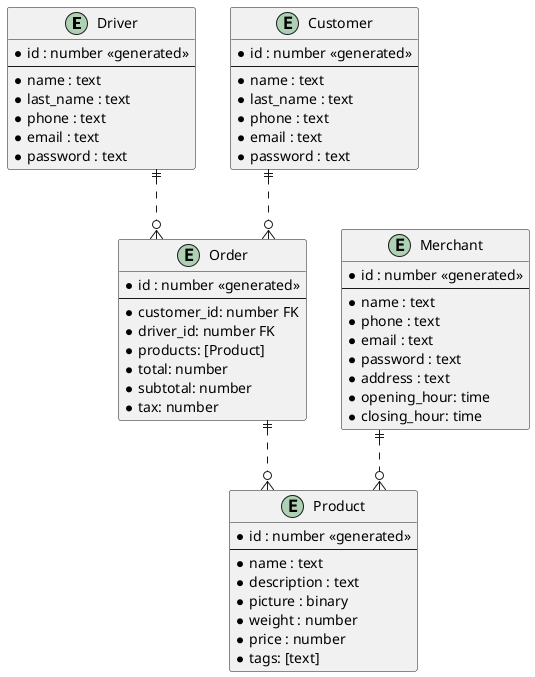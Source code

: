 @startuml

' avoid problems with angled crows feet
skinparam linetype ortho

entity "Driver" as driver {
  *id : number <<generated>>
  --
  *name : text
  *last_name : text
  *phone : text
  *email : text
  *password : text
}

entity "Customer" as customer {
  *id : number <<generated>>
  --
  *name : text
  *last_name : text
  *phone : text
  *email : text
  *password : text
}

entity "Merchant" as merchant {
  *id : number <<generated>>
  --
  *name : text
  *phone : text
  *email : text
  *password : text
  *address : text
  *opening_hour: time 
  *closing_hour: time 
}

entity "Product" as product {
  *id : number <<generated>>
  --
  *name : text
  *description : text
  *picture : binary
  *weight : number
  *price : number
  *tags: [text]
}

entity "Order" as order {
  *id : number <<generated>>
  --
  *customer_id: number FK
  *driver_id: number FK
  *products: [Product]
  *total: number
  *subtotal: number
  *tax: number
}

customer ||..o{ order
driver ||..o{ order
order ||..o{ product
merchant ||..o{ product

@enduml